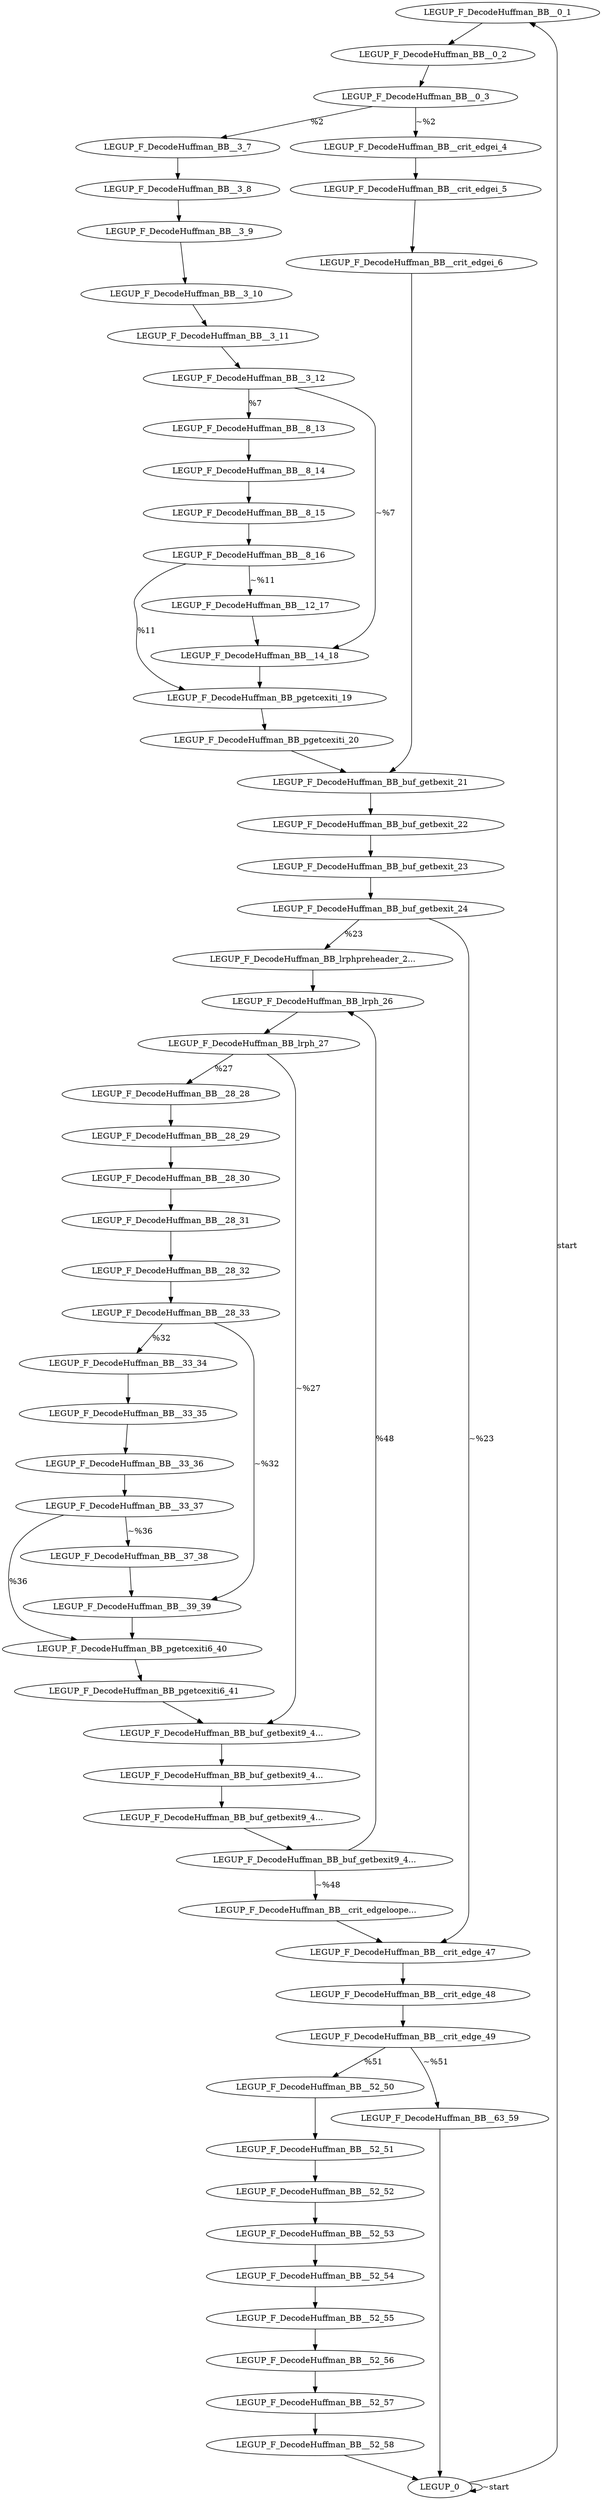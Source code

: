 digraph {
Node0x413d750[label="LEGUP_F_DecodeHuffman_BB__0_1"];
Node0x413d5b0[label="LEGUP_0"];
Node0x413d5b0 -> Node0x413d750[label="start"];
Node0x413d5b0 -> Node0x413d5b0[label="~start"];
Node0x4140540[label="LEGUP_F_DecodeHuffman_BB__0_2"];
Node0x413d750 -> Node0x4140540;
Node0x4140680[label="LEGUP_F_DecodeHuffman_BB__0_3"];
Node0x4140540 -> Node0x4140680;
Node0x413d9f0[label="LEGUP_F_DecodeHuffman_BB__3_7"];
Node0x4140680 -> Node0x413d9f0[label="%2"];
Node0x413d8a0[label="LEGUP_F_DecodeHuffman_BB__crit_edgei_4"];
Node0x4140680 -> Node0x413d8a0[label="~%2"];
Node0x41419b0[label="LEGUP_F_DecodeHuffman_BB__crit_edgei_5"];
Node0x413d8a0 -> Node0x41419b0;
Node0x4141a80[label="LEGUP_F_DecodeHuffman_BB__crit_edgei_6"];
Node0x41419b0 -> Node0x4141a80;
Node0x413e110[label="LEGUP_F_DecodeHuffman_BB_buf_getbexit_21"];
Node0x4141a80 -> Node0x413e110;
Node0x4142100[label="LEGUP_F_DecodeHuffman_BB__3_8"];
Node0x413d9f0 -> Node0x4142100;
Node0x41421d0[label="LEGUP_F_DecodeHuffman_BB__3_9"];
Node0x4142100 -> Node0x41421d0;
Node0x41422a0[label="LEGUP_F_DecodeHuffman_BB__3_10"];
Node0x41421d0 -> Node0x41422a0;
Node0x41423a0[label="LEGUP_F_DecodeHuffman_BB__3_11"];
Node0x41422a0 -> Node0x41423a0;
Node0x41424a0[label="LEGUP_F_DecodeHuffman_BB__3_12"];
Node0x41423a0 -> Node0x41424a0;
Node0x413db40[label="LEGUP_F_DecodeHuffman_BB__8_13"];
Node0x41424a0 -> Node0x413db40[label="%7"];
Node0x413de10[label="LEGUP_F_DecodeHuffman_BB__14_18"];
Node0x41424a0 -> Node0x413de10[label="~%7"];
Node0x4141d60[label="LEGUP_F_DecodeHuffman_BB__8_14"];
Node0x413db40 -> Node0x4141d60;
Node0x4141e30[label="LEGUP_F_DecodeHuffman_BB__8_15"];
Node0x4141d60 -> Node0x4141e30;
Node0x4141f00[label="LEGUP_F_DecodeHuffman_BB__8_16"];
Node0x4141e30 -> Node0x4141f00;
Node0x413df90[label="LEGUP_F_DecodeHuffman_BB_pgetcexiti_19"];
Node0x4141f00 -> Node0x413df90[label="%11"];
Node0x413dc90[label="LEGUP_F_DecodeHuffman_BB__12_17"];
Node0x4141f00 -> Node0x413dc90[label="~%11"];
Node0x413dc90 -> Node0x413de10;
Node0x413de10 -> Node0x413df90;
Node0x41426c0[label="LEGUP_F_DecodeHuffman_BB_pgetcexiti_20"];
Node0x413df90 -> Node0x41426c0;
Node0x41426c0 -> Node0x413e110;
Node0x4142810[label="LEGUP_F_DecodeHuffman_BB_buf_getbexit_22"];
Node0x413e110 -> Node0x4142810;
Node0x41428e0[label="LEGUP_F_DecodeHuffman_BB_buf_getbexit_23"];
Node0x4142810 -> Node0x41428e0;
Node0x41429b0[label="LEGUP_F_DecodeHuffman_BB_buf_getbexit_24"];
Node0x41428e0 -> Node0x41429b0;
Node0x413e290[label="LEGUP_F_DecodeHuffman_BB_lrphpreheader_2..."];
Node0x41429b0 -> Node0x413e290[label="%23"];
Node0x4140040[label="LEGUP_F_DecodeHuffman_BB__crit_edge_47"];
Node0x41429b0 -> Node0x4140040[label="~%23"];
Node0x413e410[label="LEGUP_F_DecodeHuffman_BB_lrph_26"];
Node0x413e290 -> Node0x413e410;
Node0x41431b0[label="LEGUP_F_DecodeHuffman_BB_lrph_27"];
Node0x413e410 -> Node0x41431b0;
Node0x413f5c0[label="LEGUP_F_DecodeHuffman_BB__28_28"];
Node0x41431b0 -> Node0x413f5c0[label="%27"];
Node0x413fd40[label="LEGUP_F_DecodeHuffman_BB_buf_getbexit9_4..."];
Node0x41431b0 -> Node0x413fd40[label="~%27"];
Node0x4140d30[label="LEGUP_F_DecodeHuffman_BB__28_29"];
Node0x413f5c0 -> Node0x4140d30;
Node0x4140e00[label="LEGUP_F_DecodeHuffman_BB__28_30"];
Node0x4140d30 -> Node0x4140e00;
Node0x4142e10[label="LEGUP_F_DecodeHuffman_BB__28_31"];
Node0x4140e00 -> Node0x4142e10;
Node0x4142ee0[label="LEGUP_F_DecodeHuffman_BB__28_32"];
Node0x4142e10 -> Node0x4142ee0;
Node0x4142fe0[label="LEGUP_F_DecodeHuffman_BB__28_33"];
Node0x4142ee0 -> Node0x4142fe0;
Node0x413f740[label="LEGUP_F_DecodeHuffman_BB__33_34"];
Node0x4142fe0 -> Node0x413f740[label="%32"];
Node0x413fa40[label="LEGUP_F_DecodeHuffman_BB__39_39"];
Node0x4142fe0 -> Node0x413fa40[label="~%32"];
Node0x4140930[label="LEGUP_F_DecodeHuffman_BB__33_35"];
Node0x413f740 -> Node0x4140930;
Node0x4140a00[label="LEGUP_F_DecodeHuffman_BB__33_36"];
Node0x4140930 -> Node0x4140a00;
Node0x4141320[label="LEGUP_F_DecodeHuffman_BB__33_37"];
Node0x4140a00 -> Node0x4141320;
Node0x413fbc0[label="LEGUP_F_DecodeHuffman_BB_pgetcexiti6_40"];
Node0x4141320 -> Node0x413fbc0[label="%36"];
Node0x413f8c0[label="LEGUP_F_DecodeHuffman_BB__37_38"];
Node0x4141320 -> Node0x413f8c0[label="~%36"];
Node0x413f8c0 -> Node0x413fa40;
Node0x413fa40 -> Node0x413fbc0;
Node0x4141500[label="LEGUP_F_DecodeHuffman_BB_pgetcexiti6_41"];
Node0x413fbc0 -> Node0x4141500;
Node0x4141500 -> Node0x413fd40;
Node0x4141680[label="LEGUP_F_DecodeHuffman_BB_buf_getbexit9_4..."];
Node0x413fd40 -> Node0x4141680;
Node0x41443f0[label="LEGUP_F_DecodeHuffman_BB_buf_getbexit9_4..."];
Node0x4141680 -> Node0x41443f0;
Node0x41444c0[label="LEGUP_F_DecodeHuffman_BB_buf_getbexit9_4..."];
Node0x41443f0 -> Node0x41444c0;
Node0x41444c0 -> Node0x413e410[label="%48"];
Node0x413fec0[label="LEGUP_F_DecodeHuffman_BB__crit_edgeloope..."];
Node0x41444c0 -> Node0x413fec0[label="~%48"];
Node0x413fec0 -> Node0x4140040;
Node0x4144cb0[label="LEGUP_F_DecodeHuffman_BB__crit_edge_48"];
Node0x4140040 -> Node0x4144cb0;
Node0x4144d80[label="LEGUP_F_DecodeHuffman_BB__crit_edge_49"];
Node0x4144cb0 -> Node0x4144d80;
Node0x41401c0[label="LEGUP_F_DecodeHuffman_BB__52_50"];
Node0x4144d80 -> Node0x41401c0[label="%51"];
Node0x4140340[label="LEGUP_F_DecodeHuffman_BB__63_59"];
Node0x4144d80 -> Node0x4140340[label="~%51"];
Node0x4145400[label="LEGUP_F_DecodeHuffman_BB__52_51"];
Node0x41401c0 -> Node0x4145400;
Node0x41454d0[label="LEGUP_F_DecodeHuffman_BB__52_52"];
Node0x4145400 -> Node0x41454d0;
Node0x41455a0[label="LEGUP_F_DecodeHuffman_BB__52_53"];
Node0x41454d0 -> Node0x41455a0;
Node0x4145670[label="LEGUP_F_DecodeHuffman_BB__52_54"];
Node0x41455a0 -> Node0x4145670;
Node0x4145740[label="LEGUP_F_DecodeHuffman_BB__52_55"];
Node0x4145670 -> Node0x4145740;
Node0x4145810[label="LEGUP_F_DecodeHuffman_BB__52_56"];
Node0x4145740 -> Node0x4145810;
Node0x4145910[label="LEGUP_F_DecodeHuffman_BB__52_57"];
Node0x4145810 -> Node0x4145910;
Node0x4145a10[label="LEGUP_F_DecodeHuffman_BB__52_58"];
Node0x4145910 -> Node0x4145a10;
Node0x4145a10 -> Node0x413d5b0;
Node0x4140340 -> Node0x413d5b0;
}
